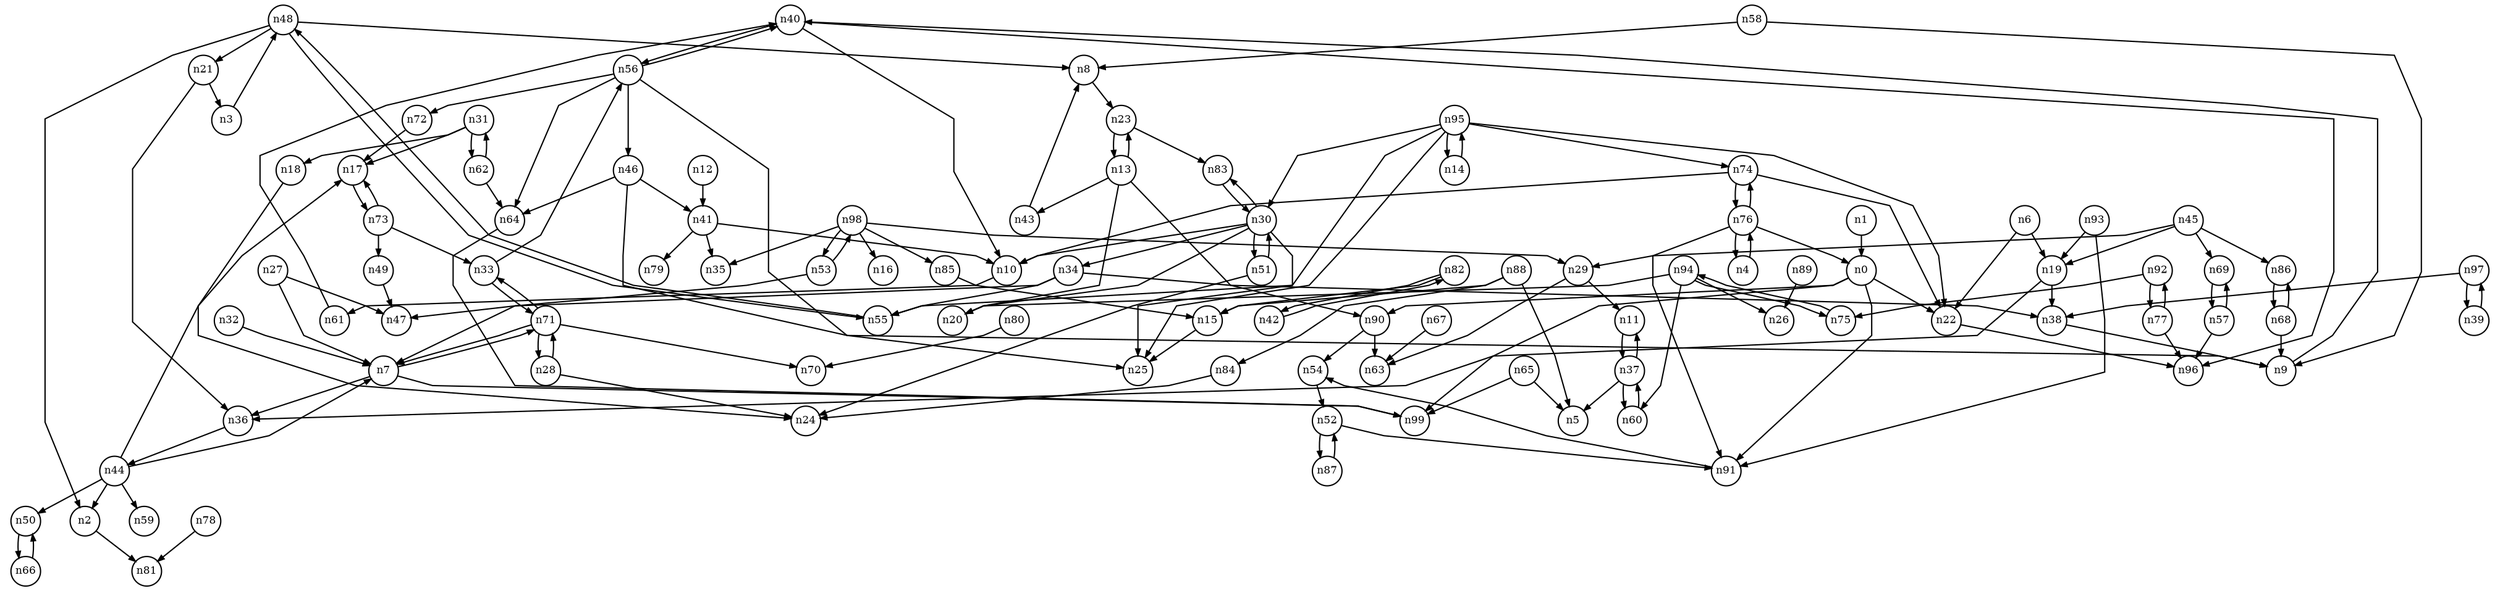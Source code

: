 digraph G{
splines=polyline;
ranksep=0.22;
nodesep=0.22;
nodesize=0.32;
fontsize=8
edge [arrowsize=0.5]
node [fontsize=8 shape=circle width=0.32 fixedsize=shape];

n22 -> n96
n0 -> n22
n0 -> n90
n0 -> n91
n0 -> n99
n90 -> n54
n90 -> n63
n91 -> n54
n1 -> n0
n2 -> n81
n19 -> n36
n19 -> n38
n6 -> n19
n6 -> n22
n36 -> n44
n7 -> n36
n7 -> n99
n7 -> n71
n61 -> n40
n10 -> n61
n41 -> n10
n41 -> n35
n41 -> n79
n12 -> n41
n13 -> n20
n13 -> n43
n13 -> n90
n13 -> n23
n43 -> n8
n15 -> n25
n18 -> n24
n38 -> n9
n3 -> n48
n21 -> n3
n21 -> n36
n23 -> n13
n23 -> n83
n83 -> n30
n27 -> n7
n27 -> n47
n28 -> n24
n28 -> n71
n71 -> n7
n71 -> n33
n71 -> n70
n71 -> n28
n11 -> n37
n29 -> n11
n29 -> n63
n30 -> n10
n30 -> n20
n30 -> n25
n30 -> n34
n30 -> n51
n30 -> n83
n34 -> n38
n34 -> n47
n34 -> n55
n51 -> n24
n51 -> n30
n17 -> n73
n31 -> n17
n31 -> n18
n31 -> n62
n62 -> n64
n62 -> n31
n32 -> n7
n56 -> n25
n56 -> n46
n56 -> n64
n56 -> n72
n56 -> n40
n33 -> n56
n33 -> n71
n55 -> n48
n37 -> n5
n37 -> n11
n37 -> n60
n60 -> n37
n9 -> n40
n97 -> n38
n97 -> n39
n39 -> n97
n40 -> n10
n40 -> n56
n40 -> n96
n8 -> n23
n44 -> n2
n44 -> n7
n44 -> n17
n44 -> n50
n44 -> n59
n50 -> n66
n45 -> n19
n45 -> n29
n45 -> n69
n45 -> n86
n69 -> n57
n86 -> n68
n46 -> n9
n46 -> n41
n46 -> n64
n64 -> n99
n48 -> n2
n48 -> n8
n48 -> n21
n48 -> n55
n49 -> n47
n87 -> n52
n52 -> n87
n52 -> n91
n53 -> n7
n53 -> n98
n98 -> n16
n98 -> n29
n98 -> n35
n98 -> n85
n98 -> n53
n72 -> n17
n57 -> n69
n57 -> n96
n58 -> n8
n58 -> n9
n65 -> n5
n65 -> n99
n66 -> n50
n67 -> n63
n68 -> n9
n68 -> n86
n73 -> n17
n73 -> n33
n73 -> n49
n74 -> n10
n74 -> n22
n74 -> n76
n76 -> n0
n76 -> n4
n76 -> n91
n76 -> n74
n4 -> n76
n77 -> n96
n77 -> n92
n78 -> n81
n80 -> n70
n82 -> n15
n82 -> n42
n42 -> n82
n84 -> n24
n85 -> n15
n88 -> n5
n88 -> n15
n88 -> n84
n89 -> n26
n54 -> n52
n75 -> n94
n92 -> n75
n92 -> n77
n93 -> n19
n93 -> n91
n94 -> n20
n94 -> n26
n94 -> n60
n94 -> n75
n14 -> n95
n95 -> n14
n95 -> n22
n95 -> n25
n95 -> n30
n95 -> n55
n95 -> n74
}
